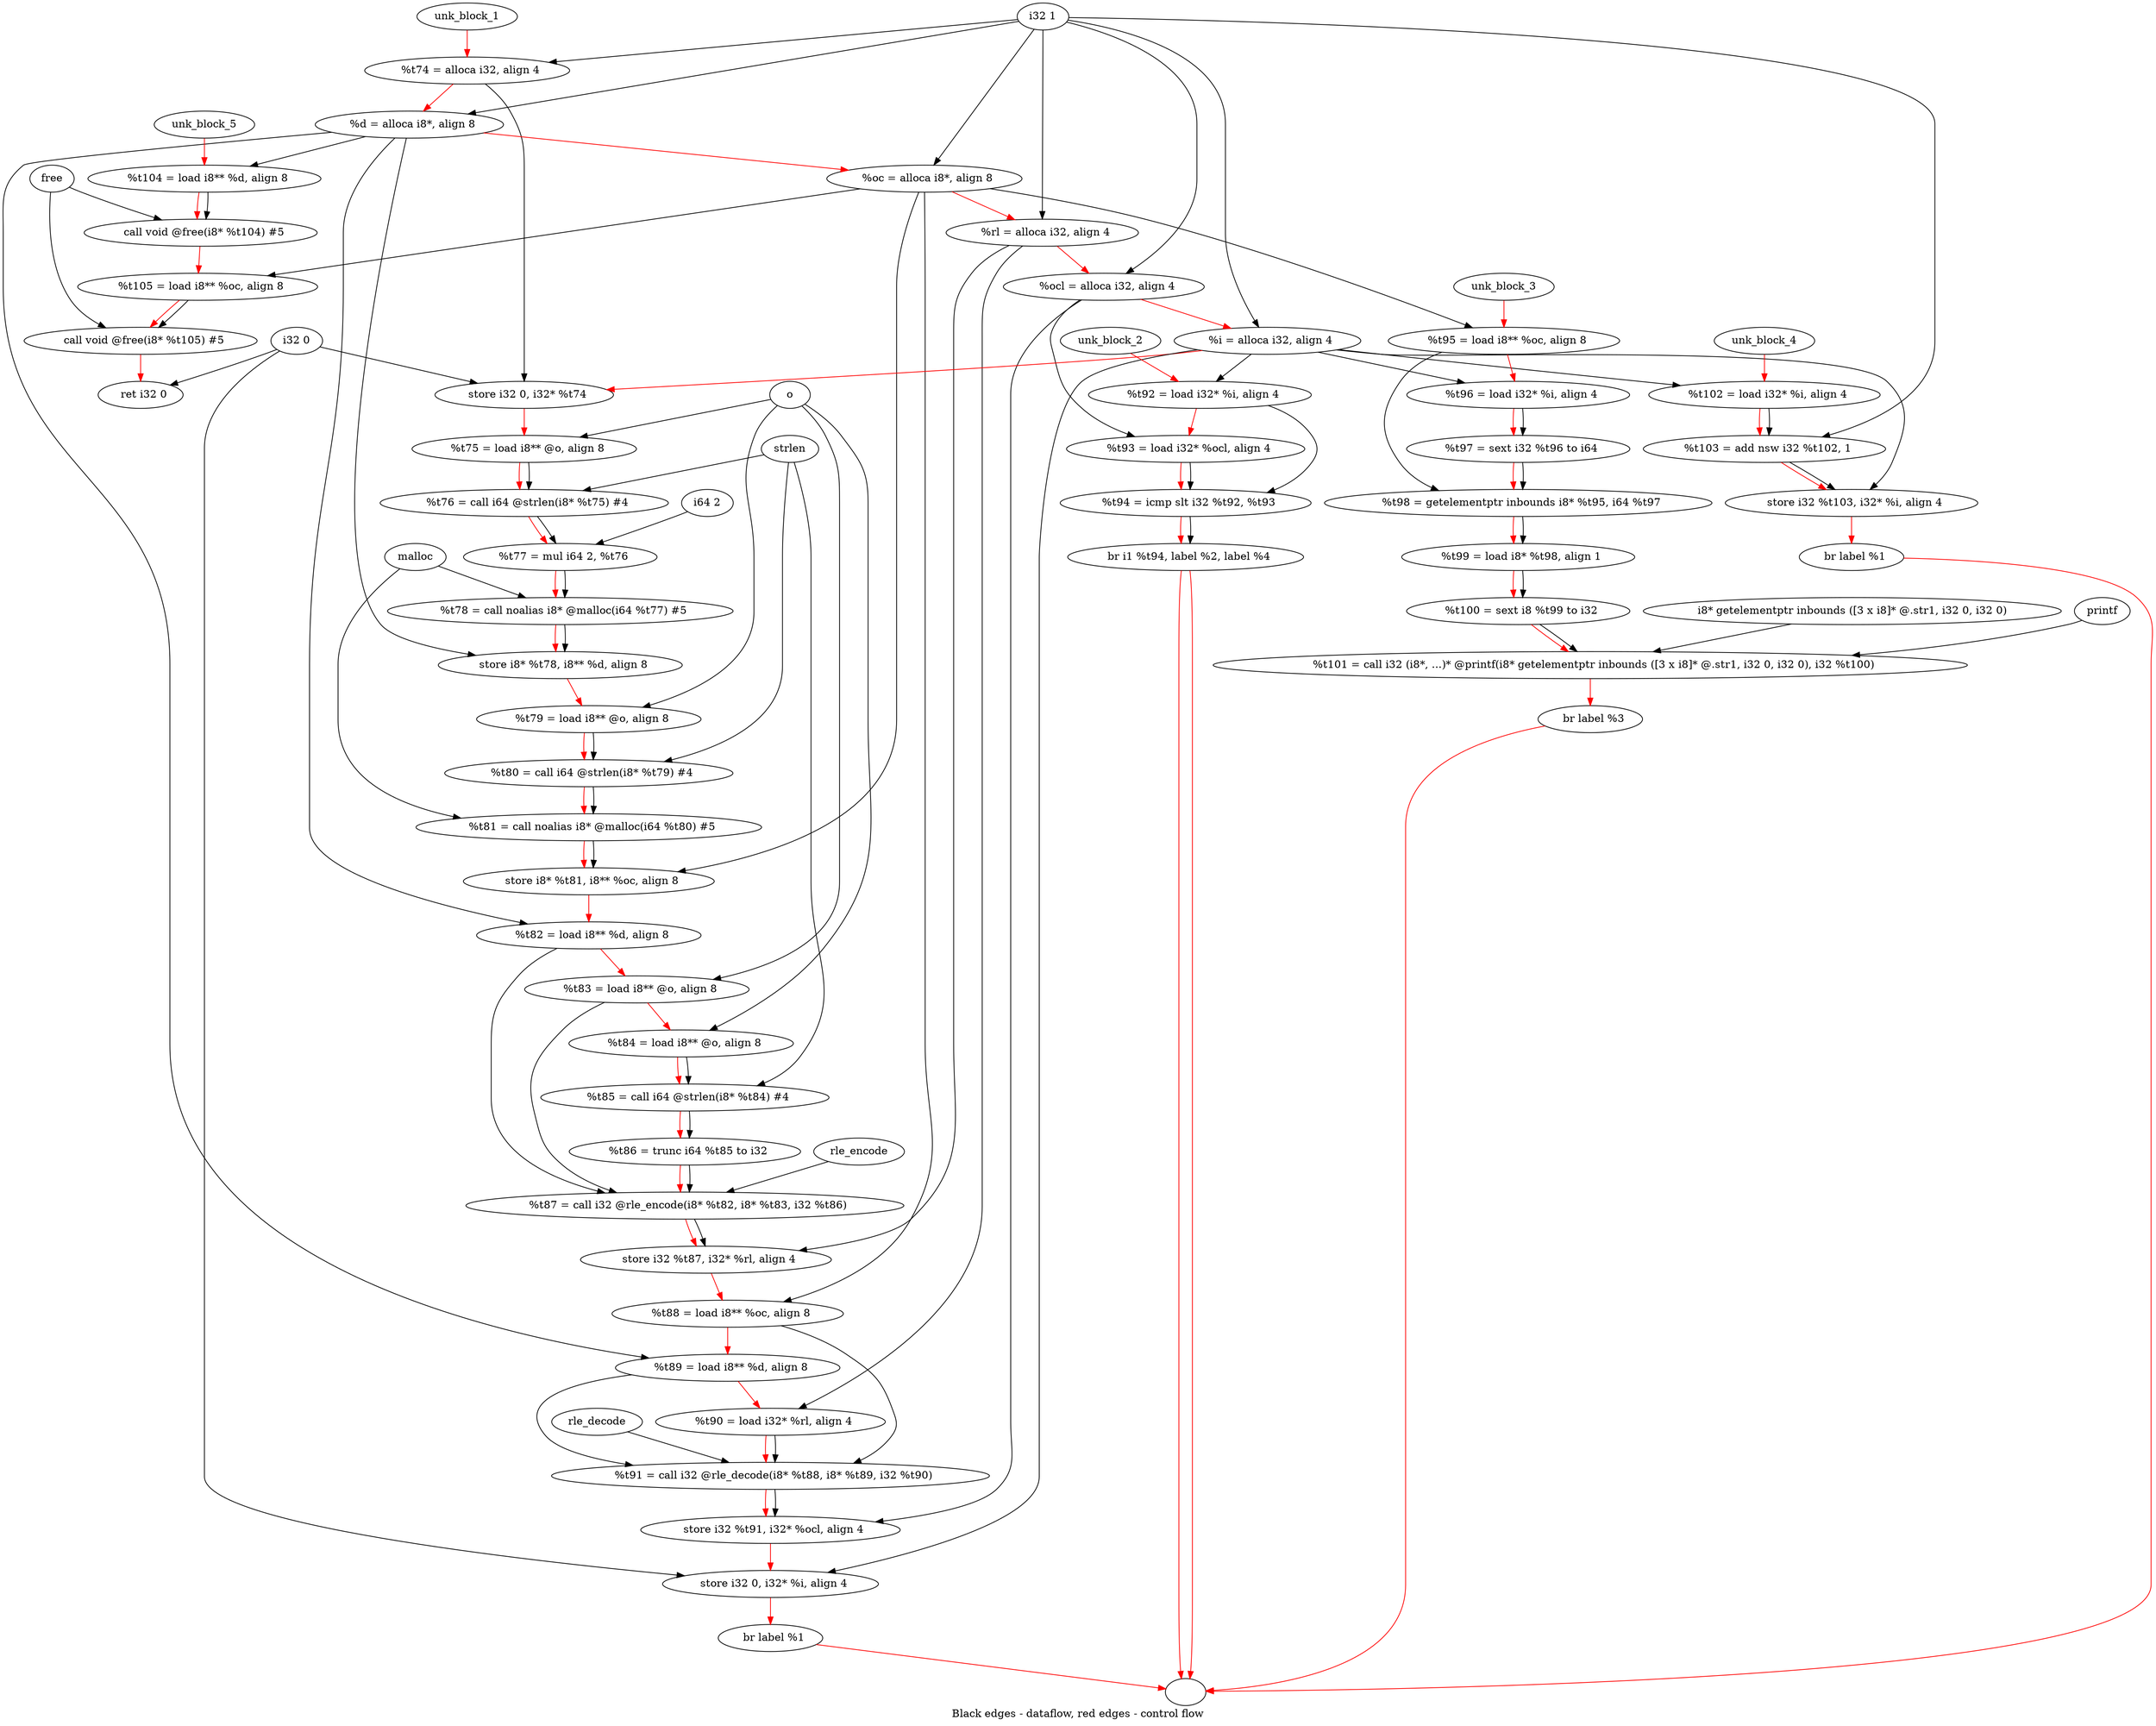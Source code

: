 digraph G {
compound=true
label="Black edges - dataflow, red edges - control flow"
"t74" [label="  %t74 = alloca i32, align 4"]
"d" [label="  %d = alloca i8*, align 8"]
"oc" [label="  %oc = alloca i8*, align 8"]
"rl" [label="  %rl = alloca i32, align 4"]
"ocl" [label="  %ocl = alloca i32, align 4"]
"i" [label="  %i = alloca i32, align 4"]
"_1" [label="  store i32 0, i32* %t74"]
"t75" [label="  %t75 = load i8** @o, align 8"]
"t76" [label="  %t76 = call i64 @strlen(i8* %t75) #4"]
"t77" [label="  %t77 = mul i64 2, %t76"]
"t78" [label="  %t78 = call noalias i8* @malloc(i64 %t77) #5"]
"_2" [label="  store i8* %t78, i8** %d, align 8"]
"t79" [label="  %t79 = load i8** @o, align 8"]
"t80" [label="  %t80 = call i64 @strlen(i8* %t79) #4"]
"t81" [label="  %t81 = call noalias i8* @malloc(i64 %t80) #5"]
"_3" [label="  store i8* %t81, i8** %oc, align 8"]
"t82" [label="  %t82 = load i8** %d, align 8"]
"t83" [label="  %t83 = load i8** @o, align 8"]
"t84" [label="  %t84 = load i8** @o, align 8"]
"t85" [label="  %t85 = call i64 @strlen(i8* %t84) #4"]
"t86" [label="  %t86 = trunc i64 %t85 to i32"]
"t87" [label="  %t87 = call i32 @rle_encode(i8* %t82, i8* %t83, i32 %t86)"]
"_4" [label="  store i32 %t87, i32* %rl, align 4"]
"t88" [label="  %t88 = load i8** %oc, align 8"]
"t89" [label="  %t89 = load i8** %d, align 8"]
"t90" [label="  %t90 = load i32* %rl, align 4"]
"t91" [label="  %t91 = call i32 @rle_decode(i8* %t88, i8* %t89, i32 %t90)"]
"_5" [label="  store i32 %t91, i32* %ocl, align 4"]
"_6" [label="  store i32 0, i32* %i, align 4"]
"_7" [label="  br label %1"]
"unk_block_1" -> "t74"[color=red]
"i32 1" -> "t74"
"t74" -> "d"[color=red weight=2]
"i32 1" -> "d"
"d" -> "oc"[color=red weight=2]
"i32 1" -> "oc"
"oc" -> "rl"[color=red weight=2]
"i32 1" -> "rl"
"rl" -> "ocl"[color=red weight=2]
"i32 1" -> "ocl"
"ocl" -> "i"[color=red weight=2]
"i32 1" -> "i"
"i" -> "_1"[color=red weight=2]
"i32 0" -> "_1"
"t74" -> "_1"
"_1" -> "t75"[color=red weight=2]
"o" -> "t75"
"t75" -> "t76"[color=red weight=2]
"t75" -> "t76"
"strlen" -> "t76"
"t76" -> "t77"[color=red weight=2]
"i64 2" -> "t77"
"t76" -> "t77"
"t77" -> "t78"[color=red weight=2]
"t77" -> "t78"
"malloc" -> "t78"
"t78" -> "_2"[color=red weight=2]
"t78" -> "_2"
"d" -> "_2"
"_2" -> "t79"[color=red weight=2]
"o" -> "t79"
"t79" -> "t80"[color=red weight=2]
"t79" -> "t80"
"strlen" -> "t80"
"t80" -> "t81"[color=red weight=2]
"t80" -> "t81"
"malloc" -> "t81"
"t81" -> "_3"[color=red weight=2]
"t81" -> "_3"
"oc" -> "_3"
"_3" -> "t82"[color=red weight=2]
"d" -> "t82"
"t82" -> "t83"[color=red weight=2]
"o" -> "t83"
"t83" -> "t84"[color=red weight=2]
"o" -> "t84"
"t84" -> "t85"[color=red weight=2]
"t84" -> "t85"
"strlen" -> "t85"
"t85" -> "t86"[color=red weight=2]
"t85" -> "t86"
"t86" -> "t87"[color=red weight=2]
"t82" -> "t87"
"t83" -> "t87"
"t86" -> "t87"
"rle_encode" -> "t87"
"t87" -> "_4"[color=red weight=2]
"t87" -> "_4"
"rl" -> "_4"
"_4" -> "t88"[color=red weight=2]
"oc" -> "t88"
"t88" -> "t89"[color=red weight=2]
"d" -> "t89"
"t89" -> "t90"[color=red weight=2]
"rl" -> "t90"
"t90" -> "t91"[color=red weight=2]
"t88" -> "t91"
"t89" -> "t91"
"t90" -> "t91"
"rle_decode" -> "t91"
"t91" -> "_5"[color=red weight=2]
"t91" -> "_5"
"ocl" -> "_5"
"_5" -> "_6"[color=red weight=2]
"i32 0" -> "_6"
"i" -> "_6"
"_6" -> "_7"[color=red weight=2]
"_7" -> ""[color=red]

"t92" [label="  %t92 = load i32* %i, align 4"]
"t93" [label="  %t93 = load i32* %ocl, align 4"]
"t94" [label="  %t94 = icmp slt i32 %t92, %t93"]
"_8" [label="  br i1 %t94, label %2, label %4"]
"unk_block_2" -> "t92"[color=red]
"i" -> "t92"
"t92" -> "t93"[color=red weight=2]
"ocl" -> "t93"
"t93" -> "t94"[color=red weight=2]
"t92" -> "t94"
"t93" -> "t94"
"t94" -> "_8"[color=red weight=2]
"t94" -> "_8"
"_8" -> ""[color=red]
"_8" -> ""[color=red]

"t95" [label="  %t95 = load i8** %oc, align 8"]
"t96" [label="  %t96 = load i32* %i, align 4"]
"t97" [label="  %t97 = sext i32 %t96 to i64"]
"t98" [label="  %t98 = getelementptr inbounds i8* %t95, i64 %t97"]
"t99" [label="  %t99 = load i8* %t98, align 1"]
"t100" [label="  %t100 = sext i8 %t99 to i32"]
"t101" [label="  %t101 = call i32 (i8*, ...)* @printf(i8* getelementptr inbounds ([3 x i8]* @.str1, i32 0, i32 0), i32 %t100)"]
"_9" [label="  br label %3"]
"unk_block_3" -> "t95"[color=red]
"oc" -> "t95"
"t95" -> "t96"[color=red weight=2]
"i" -> "t96"
"t96" -> "t97"[color=red weight=2]
"t96" -> "t97"
"t97" -> "t98"[color=red weight=2]
"t95" -> "t98"
"t97" -> "t98"
"t98" -> "t99"[color=red weight=2]
"t98" -> "t99"
"t99" -> "t100"[color=red weight=2]
"t99" -> "t100"
"t100" -> "t101"[color=red weight=2]
"i8* getelementptr inbounds ([3 x i8]* @.str1, i32 0, i32 0)" -> "t101"
"t100" -> "t101"
"printf" -> "t101"
"t101" -> "_9"[color=red weight=2]
"_9" -> ""[color=red]

"t102" [label="  %t102 = load i32* %i, align 4"]
"t103" [label="  %t103 = add nsw i32 %t102, 1"]
"_10" [label="  store i32 %t103, i32* %i, align 4"]
"_11" [label="  br label %1"]
"unk_block_4" -> "t102"[color=red]
"i" -> "t102"
"t102" -> "t103"[color=red weight=2]
"t102" -> "t103"
"i32 1" -> "t103"
"t103" -> "_10"[color=red weight=2]
"t103" -> "_10"
"i" -> "_10"
"_10" -> "_11"[color=red weight=2]
"_11" -> ""[color=red]

"t104" [label="  %t104 = load i8** %d, align 8"]
"_12" [label="  call void @free(i8* %t104) #5"]
"t105" [label="  %t105 = load i8** %oc, align 8"]
"_13" [label="  call void @free(i8* %t105) #5"]
"_14" [label="  ret i32 0"]
"unk_block_5" -> "t104"[color=red]
"d" -> "t104"
"t104" -> "_12"[color=red weight=2]
"t104" -> "_12"
"free" -> "_12"
"_12" -> "t105"[color=red weight=2]
"oc" -> "t105"
"t105" -> "_13"[color=red weight=2]
"t105" -> "_13"
"free" -> "_13"
"_13" -> "_14"[color=red weight=2]
"i32 0" -> "_14"

}
